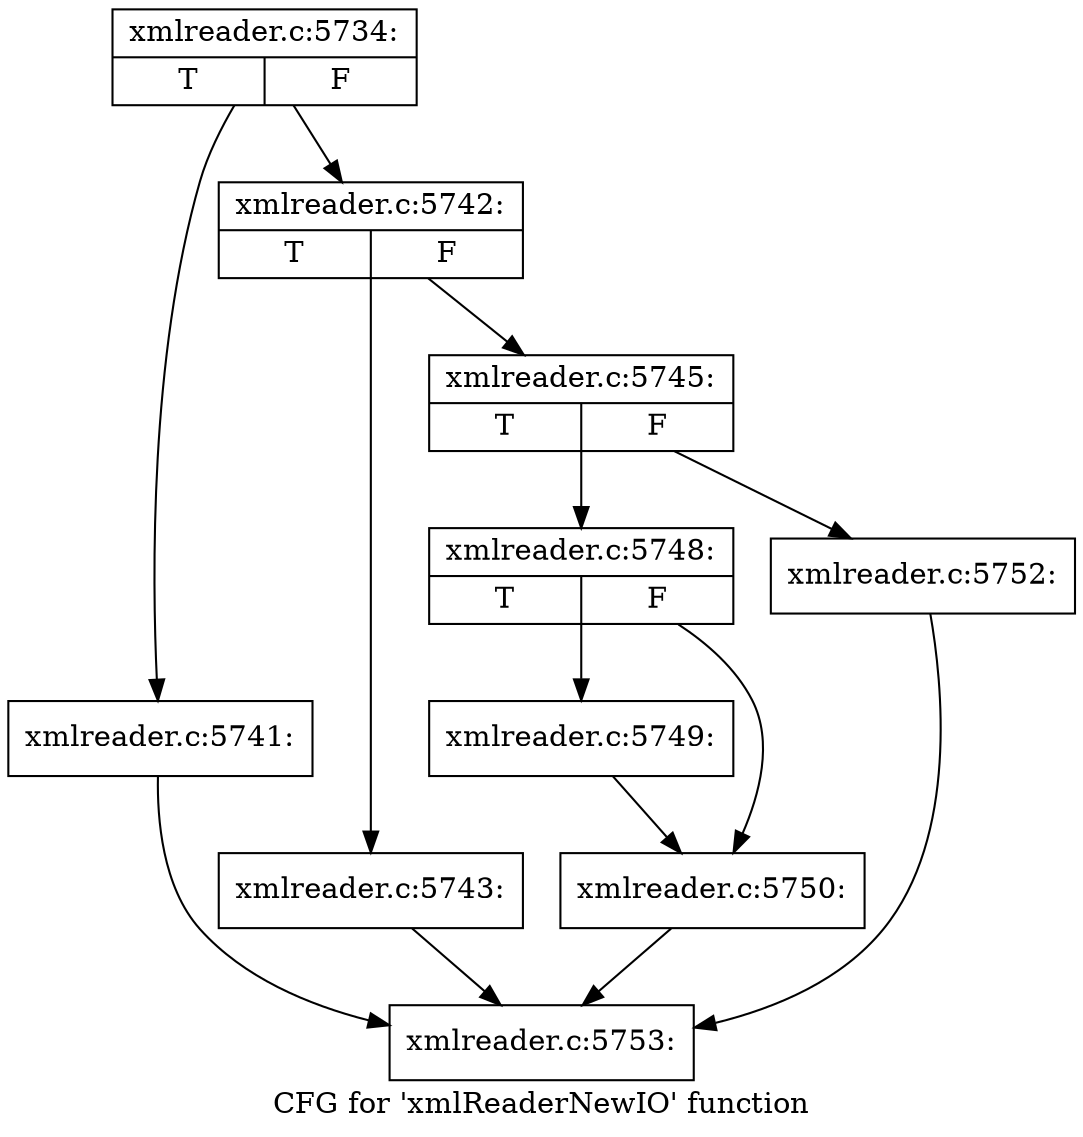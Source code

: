 digraph "CFG for 'xmlReaderNewIO' function" {
	label="CFG for 'xmlReaderNewIO' function";

	Node0x55e4490a37e0 [shape=record,label="{xmlreader.c:5734:|{<s0>T|<s1>F}}"];
	Node0x55e4490a37e0 -> Node0x55e4495318a0;
	Node0x55e4490a37e0 -> Node0x55e4495318f0;
	Node0x55e4495318a0 [shape=record,label="{xmlreader.c:5741:}"];
	Node0x55e4495318a0 -> Node0x55e44952fad0;
	Node0x55e4495318f0 [shape=record,label="{xmlreader.c:5742:|{<s0>T|<s1>F}}"];
	Node0x55e4495318f0 -> Node0x55e449531db0;
	Node0x55e4495318f0 -> Node0x55e449531e00;
	Node0x55e449531db0 [shape=record,label="{xmlreader.c:5743:}"];
	Node0x55e449531db0 -> Node0x55e44952fad0;
	Node0x55e449531e00 [shape=record,label="{xmlreader.c:5745:|{<s0>T|<s1>F}}"];
	Node0x55e449531e00 -> Node0x55e449532680;
	Node0x55e449531e00 -> Node0x55e4495326d0;
	Node0x55e449532680 [shape=record,label="{xmlreader.c:5748:|{<s0>T|<s1>F}}"];
	Node0x55e449532680 -> Node0x55e449532a90;
	Node0x55e449532680 -> Node0x55e449532ae0;
	Node0x55e449532a90 [shape=record,label="{xmlreader.c:5749:}"];
	Node0x55e449532a90 -> Node0x55e449532ae0;
	Node0x55e449532ae0 [shape=record,label="{xmlreader.c:5750:}"];
	Node0x55e449532ae0 -> Node0x55e44952fad0;
	Node0x55e4495326d0 [shape=record,label="{xmlreader.c:5752:}"];
	Node0x55e4495326d0 -> Node0x55e44952fad0;
	Node0x55e44952fad0 [shape=record,label="{xmlreader.c:5753:}"];
}
